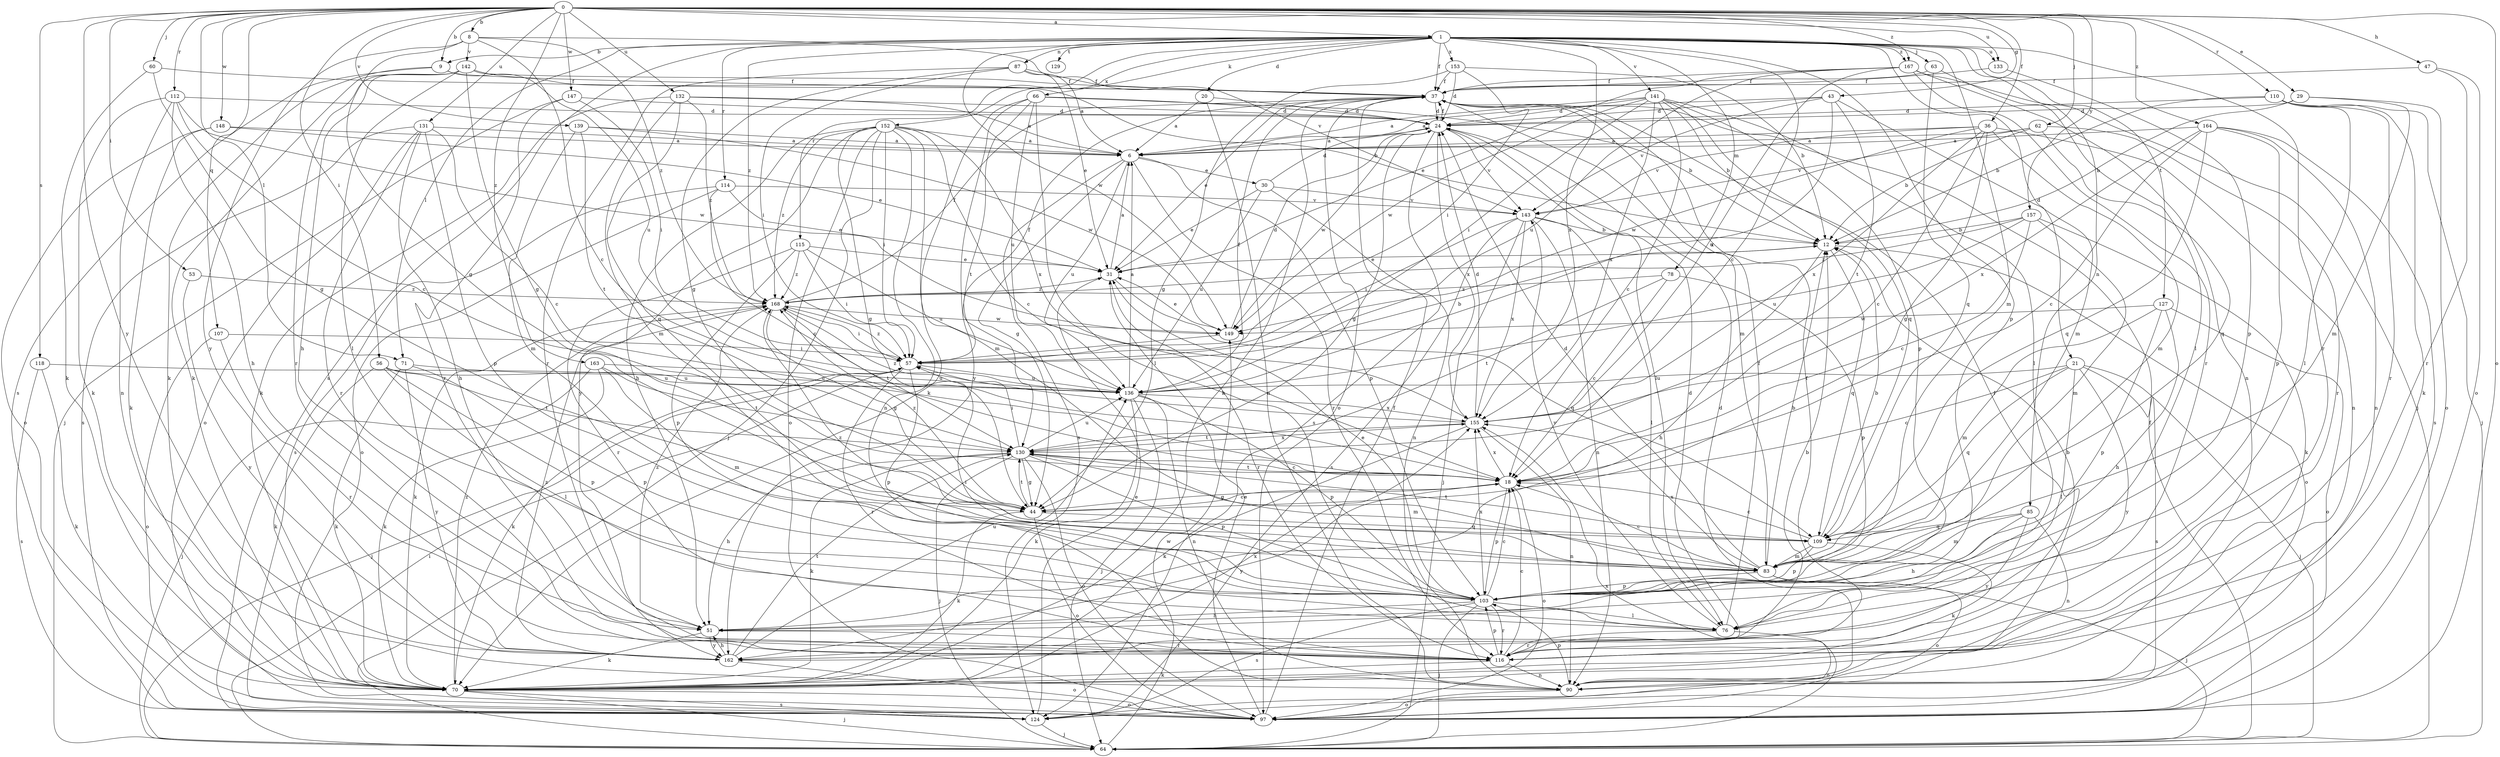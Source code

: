 strict digraph  {
0;
1;
6;
8;
9;
12;
18;
20;
21;
24;
29;
30;
31;
36;
37;
43;
44;
47;
51;
53;
56;
57;
60;
62;
63;
64;
66;
70;
71;
76;
78;
83;
85;
87;
90;
97;
103;
107;
109;
110;
112;
114;
115;
116;
118;
124;
127;
129;
130;
131;
132;
133;
136;
139;
141;
142;
143;
147;
148;
149;
152;
153;
155;
157;
162;
163;
164;
167;
168;
0 -> 1  [label=a];
0 -> 8  [label=b];
0 -> 9  [label=b];
0 -> 29  [label=e];
0 -> 36  [label=f];
0 -> 43  [label=g];
0 -> 47  [label=h];
0 -> 53  [label=i];
0 -> 56  [label=i];
0 -> 60  [label=j];
0 -> 62  [label=j];
0 -> 71  [label=l];
0 -> 97  [label=o];
0 -> 107  [label=q];
0 -> 110  [label=r];
0 -> 112  [label=r];
0 -> 118  [label=s];
0 -> 131  [label=u];
0 -> 132  [label=u];
0 -> 133  [label=u];
0 -> 139  [label=v];
0 -> 147  [label=w];
0 -> 148  [label=w];
0 -> 157  [label=y];
0 -> 162  [label=y];
0 -> 163  [label=z];
0 -> 164  [label=z];
0 -> 167  [label=z];
1 -> 9  [label=b];
1 -> 18  [label=c];
1 -> 20  [label=d];
1 -> 21  [label=d];
1 -> 37  [label=f];
1 -> 63  [label=j];
1 -> 66  [label=k];
1 -> 71  [label=l];
1 -> 78  [label=m];
1 -> 83  [label=m];
1 -> 85  [label=n];
1 -> 87  [label=n];
1 -> 103  [label=p];
1 -> 114  [label=r];
1 -> 115  [label=r];
1 -> 116  [label=r];
1 -> 124  [label=s];
1 -> 127  [label=t];
1 -> 129  [label=t];
1 -> 133  [label=u];
1 -> 141  [label=v];
1 -> 149  [label=w];
1 -> 152  [label=x];
1 -> 153  [label=x];
1 -> 155  [label=x];
1 -> 167  [label=z];
1 -> 168  [label=z];
6 -> 30  [label=e];
6 -> 44  [label=g];
6 -> 103  [label=p];
6 -> 116  [label=r];
6 -> 124  [label=s];
6 -> 136  [label=u];
8 -> 18  [label=c];
8 -> 44  [label=g];
8 -> 142  [label=v];
8 -> 143  [label=v];
8 -> 162  [label=y];
8 -> 168  [label=z];
9 -> 37  [label=f];
9 -> 70  [label=k];
9 -> 124  [label=s];
9 -> 136  [label=u];
12 -> 31  [label=e];
12 -> 51  [label=h];
12 -> 97  [label=o];
12 -> 109  [label=q];
18 -> 44  [label=g];
18 -> 97  [label=o];
18 -> 103  [label=p];
18 -> 130  [label=t];
18 -> 155  [label=x];
18 -> 162  [label=y];
20 -> 6  [label=a];
20 -> 24  [label=d];
20 -> 90  [label=n];
21 -> 18  [label=c];
21 -> 64  [label=j];
21 -> 76  [label=l];
21 -> 109  [label=q];
21 -> 124  [label=s];
21 -> 136  [label=u];
21 -> 162  [label=y];
24 -> 6  [label=a];
24 -> 37  [label=f];
24 -> 44  [label=g];
24 -> 76  [label=l];
24 -> 124  [label=s];
24 -> 143  [label=v];
24 -> 149  [label=w];
24 -> 155  [label=x];
29 -> 12  [label=b];
29 -> 24  [label=d];
29 -> 83  [label=m];
29 -> 97  [label=o];
30 -> 24  [label=d];
30 -> 31  [label=e];
30 -> 90  [label=n];
30 -> 136  [label=u];
30 -> 143  [label=v];
31 -> 6  [label=a];
31 -> 109  [label=q];
31 -> 116  [label=r];
31 -> 168  [label=z];
36 -> 6  [label=a];
36 -> 18  [label=c];
36 -> 44  [label=g];
36 -> 83  [label=m];
36 -> 90  [label=n];
36 -> 143  [label=v];
36 -> 149  [label=w];
36 -> 155  [label=x];
37 -> 24  [label=d];
37 -> 31  [label=e];
37 -> 70  [label=k];
37 -> 83  [label=m];
37 -> 97  [label=o];
43 -> 6  [label=a];
43 -> 24  [label=d];
43 -> 83  [label=m];
43 -> 130  [label=t];
43 -> 136  [label=u];
43 -> 143  [label=v];
44 -> 18  [label=c];
44 -> 70  [label=k];
44 -> 97  [label=o];
44 -> 109  [label=q];
44 -> 130  [label=t];
44 -> 168  [label=z];
47 -> 37  [label=f];
47 -> 97  [label=o];
47 -> 116  [label=r];
51 -> 70  [label=k];
51 -> 116  [label=r];
51 -> 162  [label=y];
51 -> 168  [label=z];
53 -> 162  [label=y];
53 -> 168  [label=z];
56 -> 70  [label=k];
56 -> 76  [label=l];
56 -> 103  [label=p];
56 -> 130  [label=t];
56 -> 136  [label=u];
57 -> 12  [label=b];
57 -> 37  [label=f];
57 -> 64  [label=j];
57 -> 70  [label=k];
57 -> 103  [label=p];
57 -> 116  [label=r];
57 -> 136  [label=u];
57 -> 168  [label=z];
60 -> 37  [label=f];
60 -> 44  [label=g];
60 -> 70  [label=k];
62 -> 6  [label=a];
62 -> 12  [label=b];
62 -> 109  [label=q];
62 -> 116  [label=r];
62 -> 143  [label=v];
63 -> 37  [label=f];
63 -> 76  [label=l];
63 -> 109  [label=q];
64 -> 37  [label=f];
64 -> 57  [label=i];
64 -> 149  [label=w];
64 -> 155  [label=x];
66 -> 12  [label=b];
66 -> 24  [label=d];
66 -> 70  [label=k];
66 -> 76  [label=l];
66 -> 130  [label=t];
66 -> 136  [label=u];
66 -> 162  [label=y];
70 -> 64  [label=j];
70 -> 97  [label=o];
70 -> 124  [label=s];
70 -> 155  [label=x];
70 -> 168  [label=z];
71 -> 70  [label=k];
71 -> 103  [label=p];
71 -> 136  [label=u];
71 -> 162  [label=y];
76 -> 37  [label=f];
76 -> 97  [label=o];
76 -> 116  [label=r];
76 -> 143  [label=v];
78 -> 18  [label=c];
78 -> 103  [label=p];
78 -> 130  [label=t];
78 -> 168  [label=z];
83 -> 12  [label=b];
83 -> 18  [label=c];
83 -> 24  [label=d];
83 -> 64  [label=j];
83 -> 97  [label=o];
83 -> 103  [label=p];
83 -> 155  [label=x];
83 -> 168  [label=z];
85 -> 51  [label=h];
85 -> 83  [label=m];
85 -> 90  [label=n];
85 -> 109  [label=q];
85 -> 162  [label=y];
87 -> 6  [label=a];
87 -> 31  [label=e];
87 -> 37  [label=f];
87 -> 44  [label=g];
87 -> 57  [label=i];
87 -> 116  [label=r];
90 -> 24  [label=d];
90 -> 37  [label=f];
90 -> 97  [label=o];
90 -> 103  [label=p];
97 -> 31  [label=e];
97 -> 37  [label=f];
103 -> 18  [label=c];
103 -> 31  [label=e];
103 -> 51  [label=h];
103 -> 57  [label=i];
103 -> 64  [label=j];
103 -> 76  [label=l];
103 -> 116  [label=r];
103 -> 124  [label=s];
103 -> 155  [label=x];
107 -> 57  [label=i];
107 -> 97  [label=o];
107 -> 116  [label=r];
109 -> 12  [label=b];
109 -> 18  [label=c];
109 -> 70  [label=k];
109 -> 83  [label=m];
109 -> 103  [label=p];
109 -> 130  [label=t];
110 -> 12  [label=b];
110 -> 24  [label=d];
110 -> 64  [label=j];
110 -> 70  [label=k];
110 -> 76  [label=l];
110 -> 116  [label=r];
112 -> 18  [label=c];
112 -> 24  [label=d];
112 -> 51  [label=h];
112 -> 70  [label=k];
112 -> 90  [label=n];
112 -> 149  [label=w];
114 -> 18  [label=c];
114 -> 31  [label=e];
114 -> 97  [label=o];
114 -> 124  [label=s];
114 -> 143  [label=v];
115 -> 31  [label=e];
115 -> 57  [label=i];
115 -> 103  [label=p];
115 -> 116  [label=r];
115 -> 136  [label=u];
115 -> 168  [label=z];
116 -> 12  [label=b];
116 -> 18  [label=c];
116 -> 24  [label=d];
116 -> 37  [label=f];
116 -> 70  [label=k];
116 -> 90  [label=n];
116 -> 103  [label=p];
118 -> 70  [label=k];
118 -> 124  [label=s];
118 -> 136  [label=u];
124 -> 31  [label=e];
124 -> 64  [label=j];
127 -> 51  [label=h];
127 -> 83  [label=m];
127 -> 97  [label=o];
127 -> 103  [label=p];
127 -> 149  [label=w];
130 -> 18  [label=c];
130 -> 44  [label=g];
130 -> 51  [label=h];
130 -> 57  [label=i];
130 -> 64  [label=j];
130 -> 70  [label=k];
130 -> 83  [label=m];
130 -> 97  [label=o];
130 -> 103  [label=p];
130 -> 136  [label=u];
130 -> 155  [label=x];
131 -> 6  [label=a];
131 -> 18  [label=c];
131 -> 51  [label=h];
131 -> 97  [label=o];
131 -> 103  [label=p];
131 -> 116  [label=r];
131 -> 124  [label=s];
132 -> 6  [label=a];
132 -> 24  [label=d];
132 -> 70  [label=k];
132 -> 83  [label=m];
132 -> 109  [label=q];
132 -> 168  [label=z];
133 -> 37  [label=f];
133 -> 103  [label=p];
136 -> 6  [label=a];
136 -> 37  [label=f];
136 -> 64  [label=j];
136 -> 70  [label=k];
136 -> 90  [label=n];
136 -> 103  [label=p];
136 -> 155  [label=x];
139 -> 6  [label=a];
139 -> 83  [label=m];
139 -> 130  [label=t];
139 -> 149  [label=w];
141 -> 6  [label=a];
141 -> 12  [label=b];
141 -> 18  [label=c];
141 -> 24  [label=d];
141 -> 57  [label=i];
141 -> 76  [label=l];
141 -> 103  [label=p];
141 -> 109  [label=q];
141 -> 149  [label=w];
141 -> 155  [label=x];
142 -> 12  [label=b];
142 -> 37  [label=f];
142 -> 44  [label=g];
142 -> 51  [label=h];
142 -> 70  [label=k];
142 -> 76  [label=l];
142 -> 116  [label=r];
143 -> 12  [label=b];
143 -> 57  [label=i];
143 -> 64  [label=j];
143 -> 76  [label=l];
143 -> 90  [label=n];
143 -> 124  [label=s];
143 -> 155  [label=x];
147 -> 24  [label=d];
147 -> 57  [label=i];
147 -> 64  [label=j];
147 -> 116  [label=r];
148 -> 6  [label=a];
148 -> 31  [label=e];
148 -> 70  [label=k];
148 -> 97  [label=o];
149 -> 24  [label=d];
149 -> 31  [label=e];
149 -> 57  [label=i];
152 -> 6  [label=a];
152 -> 18  [label=c];
152 -> 44  [label=g];
152 -> 51  [label=h];
152 -> 57  [label=i];
152 -> 64  [label=j];
152 -> 83  [label=m];
152 -> 90  [label=n];
152 -> 97  [label=o];
152 -> 155  [label=x];
152 -> 162  [label=y];
152 -> 168  [label=z];
153 -> 12  [label=b];
153 -> 24  [label=d];
153 -> 37  [label=f];
153 -> 44  [label=g];
153 -> 57  [label=i];
155 -> 24  [label=d];
155 -> 70  [label=k];
155 -> 90  [label=n];
155 -> 130  [label=t];
155 -> 168  [label=z];
157 -> 12  [label=b];
157 -> 18  [label=c];
157 -> 70  [label=k];
157 -> 83  [label=m];
157 -> 136  [label=u];
157 -> 168  [label=z];
162 -> 12  [label=b];
162 -> 51  [label=h];
162 -> 97  [label=o];
162 -> 130  [label=t];
162 -> 136  [label=u];
162 -> 168  [label=z];
163 -> 64  [label=j];
163 -> 70  [label=k];
163 -> 83  [label=m];
163 -> 130  [label=t];
163 -> 136  [label=u];
164 -> 6  [label=a];
164 -> 18  [label=c];
164 -> 90  [label=n];
164 -> 103  [label=p];
164 -> 109  [label=q];
164 -> 124  [label=s];
164 -> 155  [label=x];
167 -> 31  [label=e];
167 -> 37  [label=f];
167 -> 64  [label=j];
167 -> 90  [label=n];
167 -> 116  [label=r];
167 -> 136  [label=u];
167 -> 155  [label=x];
168 -> 37  [label=f];
168 -> 44  [label=g];
168 -> 57  [label=i];
168 -> 70  [label=k];
168 -> 130  [label=t];
168 -> 149  [label=w];
}
